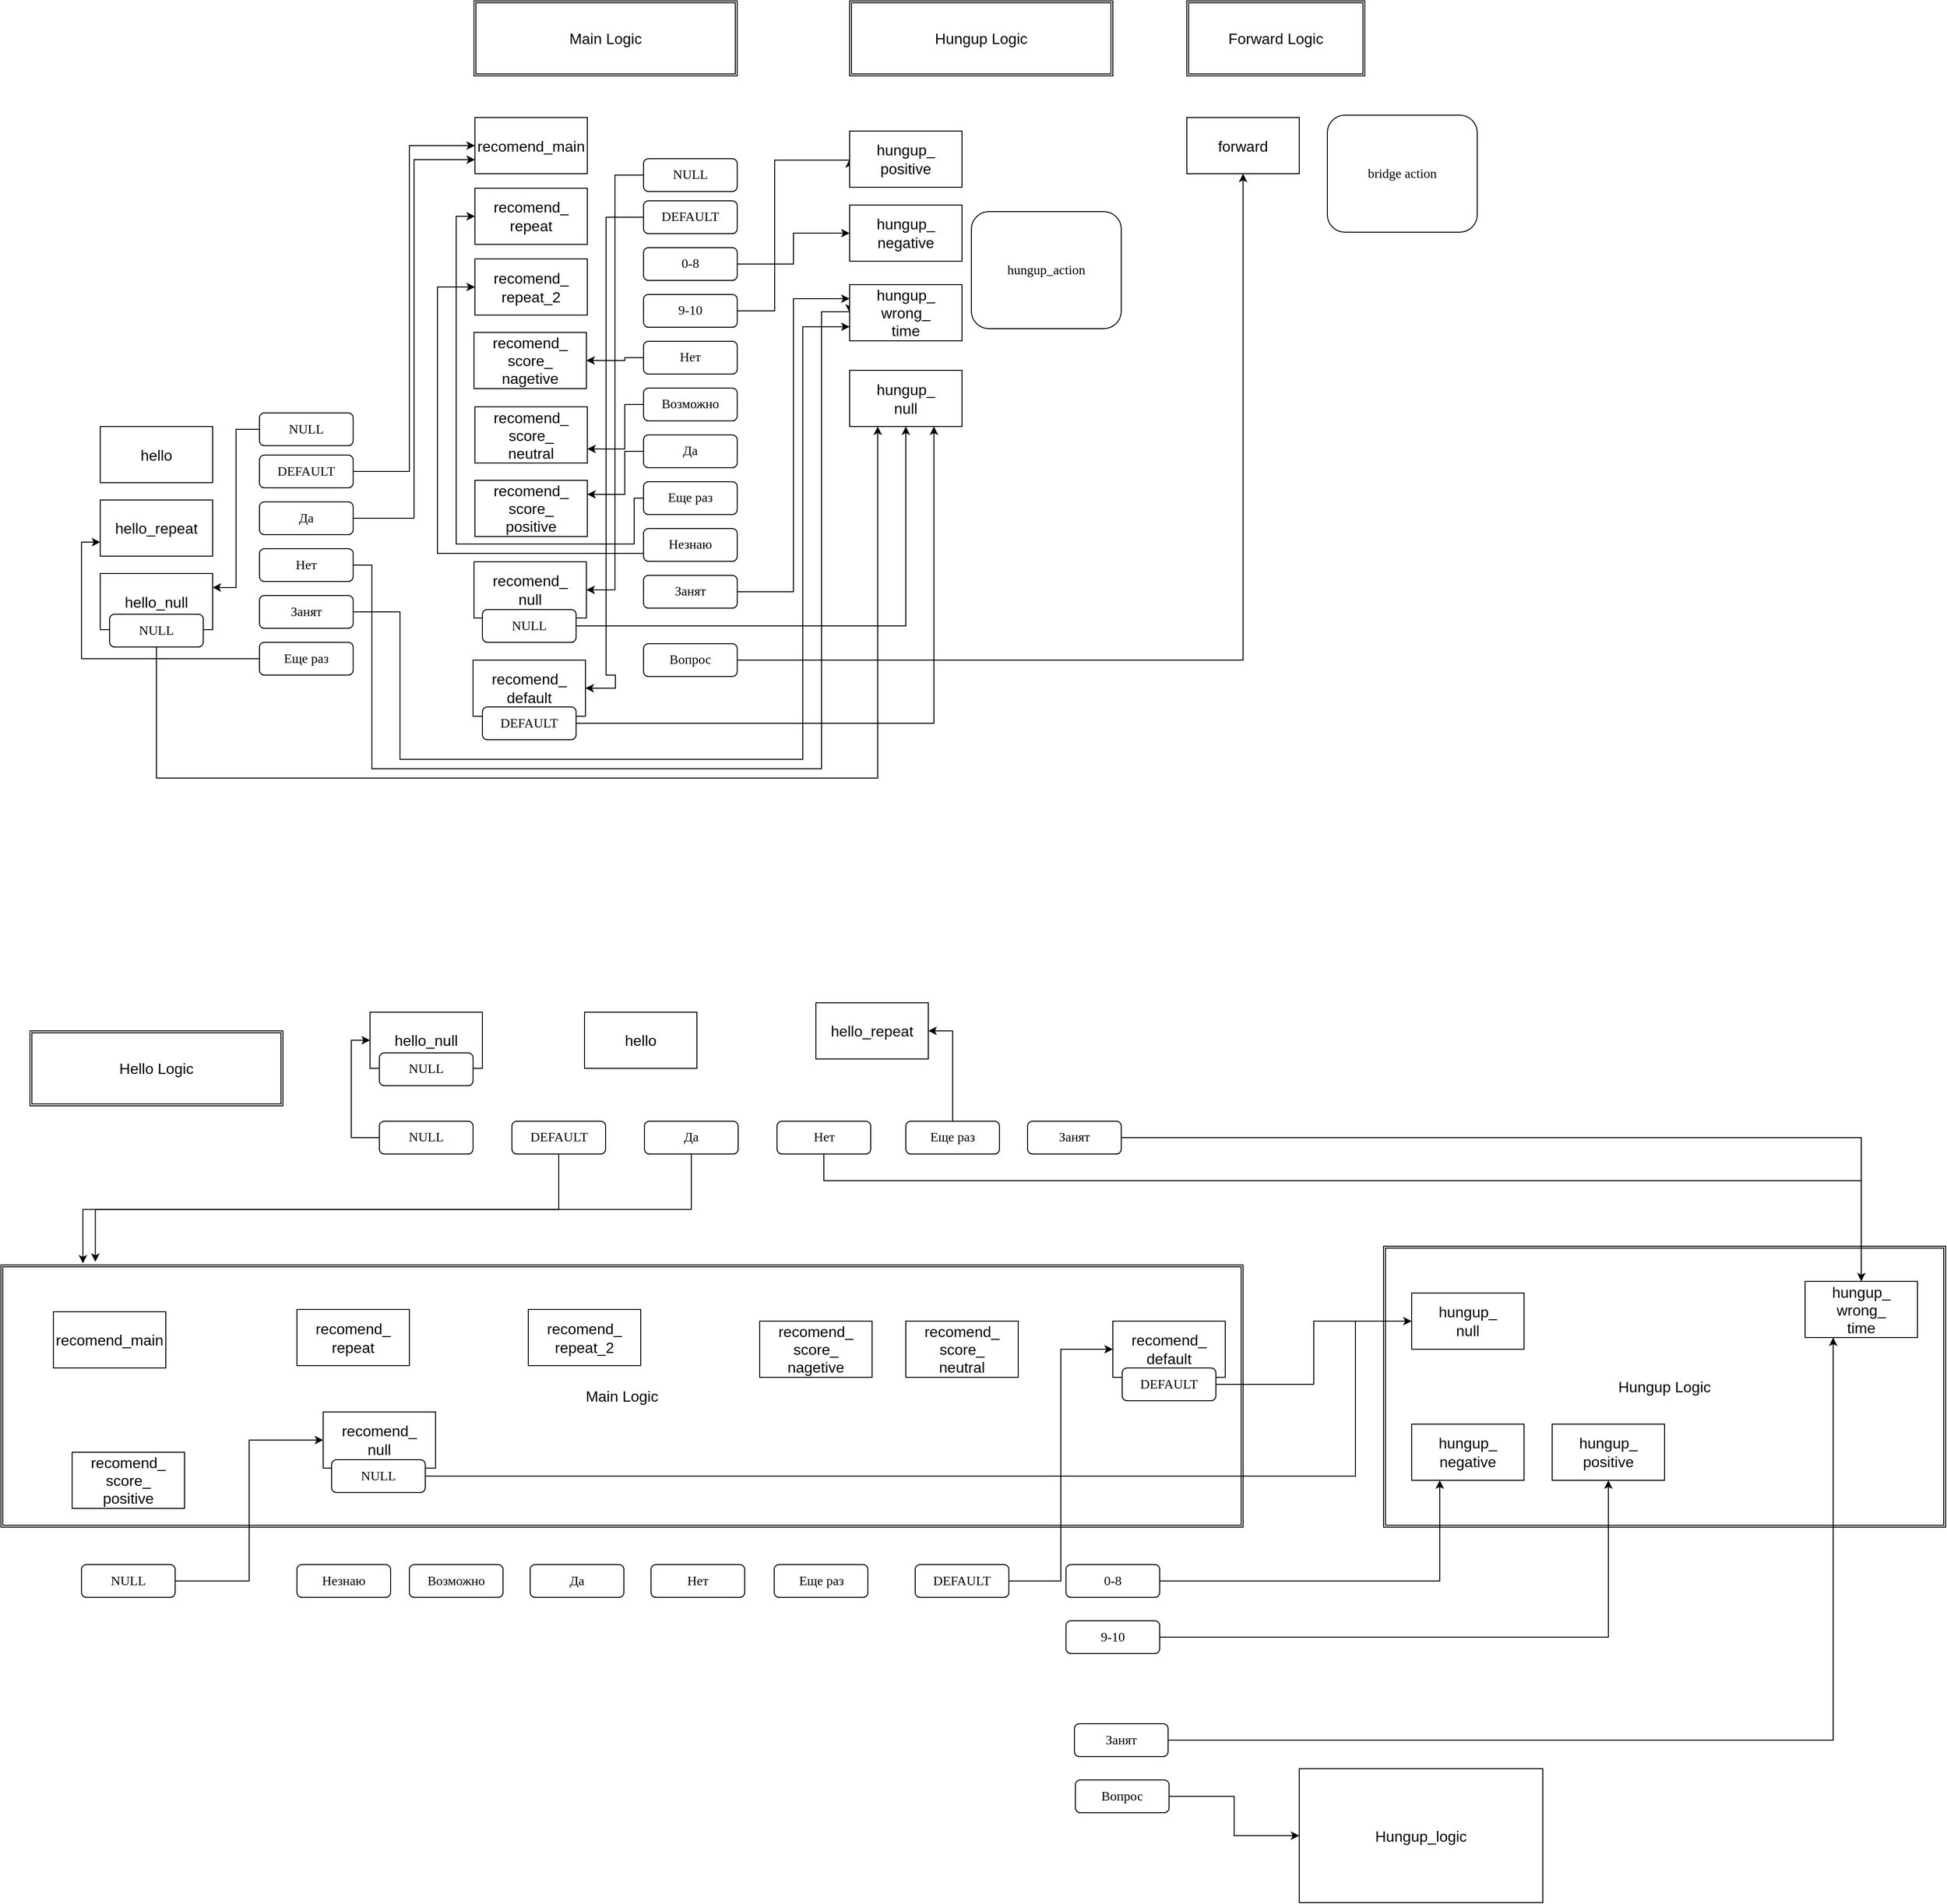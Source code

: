 <mxfile version="12.2.7" type="device" pages="1"><diagram name="Page-1" id="74e2e168-ea6b-b213-b513-2b3c1d86103e"><mxGraphModel dx="2370" dy="2970" grid="1" gridSize="10" guides="1" tooltips="1" connect="1" arrows="1" fold="1" page="1" pageScale="1" pageWidth="1100" pageHeight="850" background="#ffffff" math="0" shadow="0"><root><mxCell id="0"/><mxCell id="1" parent="0"/><mxCell id="jEgi8MQU51SQAzjIV6yo-262" style="edgeStyle=orthogonalEdgeStyle;rounded=0;orthogonalLoop=1;jettySize=auto;html=1;entryX=1;entryY=0.25;entryDx=0;entryDy=0;fontSize=16;" edge="1" parent="1" source="jEgi8MQU51SQAzjIV6yo-234" target="jEgi8MQU51SQAzjIV6yo-261"><mxGeometry relative="1" as="geometry"/></mxCell><mxCell id="jEgi8MQU51SQAzjIV6yo-234" value="&lt;font style=&quot;font-size: 14px&quot;&gt;NULL&lt;/font&gt;" style="rounded=1;whiteSpace=wrap;html=1;shadow=0;labelBackgroundColor=none;strokeWidth=1;fontFamily=Verdana;fontSize=8;align=center;" vertex="1" parent="1"><mxGeometry x="370" y="-1200" width="100" height="35" as="geometry"/></mxCell><mxCell id="jEgi8MQU51SQAzjIV6yo-281" style="edgeStyle=orthogonalEdgeStyle;rounded=0;orthogonalLoop=1;jettySize=auto;html=1;fontSize=16;entryX=0;entryY=0.75;entryDx=0;entryDy=0;" edge="1" parent="1" source="jEgi8MQU51SQAzjIV6yo-235" target="jEgi8MQU51SQAzjIV6yo-273"><mxGeometry relative="1" as="geometry"><mxPoint x="570" y="-1480" as="targetPoint"/></mxGeometry></mxCell><mxCell id="jEgi8MQU51SQAzjIV6yo-235" value="&lt;font style=&quot;font-size: 14px&quot;&gt;Да&lt;/font&gt;" style="rounded=1;whiteSpace=wrap;html=1;shadow=0;labelBackgroundColor=none;strokeWidth=1;fontFamily=Verdana;fontSize=8;align=center;" vertex="1" parent="1"><mxGeometry x="370" y="-1105" width="100" height="35" as="geometry"/></mxCell><mxCell id="jEgi8MQU51SQAzjIV6yo-293" style="edgeStyle=orthogonalEdgeStyle;rounded=0;orthogonalLoop=1;jettySize=auto;html=1;entryX=0;entryY=0.5;entryDx=0;entryDy=0;fontSize=16;exitX=1;exitY=0.5;exitDx=0;exitDy=0;" edge="1" parent="1" source="jEgi8MQU51SQAzjIV6yo-236" target="jEgi8MQU51SQAzjIV6yo-286"><mxGeometry relative="1" as="geometry"><Array as="points"><mxPoint x="490" y="-1038"/><mxPoint x="490" y="-820"/><mxPoint x="970" y="-820"/><mxPoint x="970" y="-1308"/></Array></mxGeometry></mxCell><mxCell id="jEgi8MQU51SQAzjIV6yo-236" value="&lt;font style=&quot;font-size: 14px&quot;&gt;Нет&lt;/font&gt;" style="rounded=1;whiteSpace=wrap;html=1;shadow=0;labelBackgroundColor=none;strokeWidth=1;fontFamily=Verdana;fontSize=8;align=center;" vertex="1" parent="1"><mxGeometry x="370" y="-1055" width="100" height="35" as="geometry"/></mxCell><mxCell id="jEgi8MQU51SQAzjIV6yo-295" style="edgeStyle=orthogonalEdgeStyle;rounded=0;orthogonalLoop=1;jettySize=auto;html=1;entryX=0;entryY=0.75;entryDx=0;entryDy=0;fontSize=16;exitX=1;exitY=0.5;exitDx=0;exitDy=0;" edge="1" parent="1" source="jEgi8MQU51SQAzjIV6yo-237" target="jEgi8MQU51SQAzjIV6yo-286"><mxGeometry relative="1" as="geometry"><Array as="points"><mxPoint x="520" y="-988"/><mxPoint x="520" y="-830"/><mxPoint x="950" y="-830"/><mxPoint x="950" y="-1292"/></Array></mxGeometry></mxCell><mxCell id="jEgi8MQU51SQAzjIV6yo-237" value="&lt;font style=&quot;font-size: 14px&quot;&gt;Занят&lt;/font&gt;" style="rounded=1;whiteSpace=wrap;html=1;shadow=0;labelBackgroundColor=none;strokeWidth=1;fontFamily=Verdana;fontSize=8;align=center;" vertex="1" parent="1"><mxGeometry x="370" y="-1005" width="100" height="35" as="geometry"/></mxCell><mxCell id="jEgi8MQU51SQAzjIV6yo-265" style="edgeStyle=orthogonalEdgeStyle;rounded=0;orthogonalLoop=1;jettySize=auto;html=1;entryX=0;entryY=0.75;entryDx=0;entryDy=0;fontSize=16;" edge="1" parent="1" source="jEgi8MQU51SQAzjIV6yo-238" target="jEgi8MQU51SQAzjIV6yo-260"><mxGeometry relative="1" as="geometry"/></mxCell><mxCell id="jEgi8MQU51SQAzjIV6yo-238" value="&lt;font style=&quot;font-size: 14px&quot;&gt;Еще раз&lt;/font&gt;" style="rounded=1;whiteSpace=wrap;html=1;shadow=0;labelBackgroundColor=none;strokeWidth=1;fontFamily=Verdana;fontSize=8;align=center;" vertex="1" parent="1"><mxGeometry x="370" y="-955" width="100" height="35" as="geometry"/></mxCell><mxCell id="jEgi8MQU51SQAzjIV6yo-280" style="edgeStyle=orthogonalEdgeStyle;rounded=0;orthogonalLoop=1;jettySize=auto;html=1;entryX=0;entryY=0.5;entryDx=0;entryDy=0;fontSize=16;" edge="1" parent="1" source="jEgi8MQU51SQAzjIV6yo-239" target="jEgi8MQU51SQAzjIV6yo-273"><mxGeometry relative="1" as="geometry"><Array as="points"><mxPoint x="530" y="-1138"/><mxPoint x="530" y="-1486"/></Array></mxGeometry></mxCell><mxCell id="jEgi8MQU51SQAzjIV6yo-239" value="&lt;font style=&quot;font-size: 14px&quot;&gt;DEFAULT&lt;/font&gt;" style="rounded=1;whiteSpace=wrap;html=1;shadow=0;labelBackgroundColor=none;strokeWidth=1;fontFamily=Verdana;fontSize=8;align=center;" vertex="1" parent="1"><mxGeometry x="370" y="-1155" width="100" height="35" as="geometry"/></mxCell><mxCell id="jEgi8MQU51SQAzjIV6yo-279" style="edgeStyle=orthogonalEdgeStyle;rounded=0;orthogonalLoop=1;jettySize=auto;html=1;entryX=1;entryY=0.5;entryDx=0;entryDy=0;fontSize=16;" edge="1" parent="1" source="jEgi8MQU51SQAzjIV6yo-240" target="jEgi8MQU51SQAzjIV6yo-269"><mxGeometry relative="1" as="geometry"/></mxCell><mxCell id="jEgi8MQU51SQAzjIV6yo-240" value="&lt;font style=&quot;font-size: 14px&quot;&gt;NULL&lt;/font&gt;" style="rounded=1;whiteSpace=wrap;html=1;shadow=0;labelBackgroundColor=none;strokeWidth=1;fontFamily=Verdana;fontSize=8;align=center;" vertex="1" parent="1"><mxGeometry x="780" y="-1471.5" width="100" height="35" as="geometry"/></mxCell><mxCell id="jEgi8MQU51SQAzjIV6yo-298" style="edgeStyle=orthogonalEdgeStyle;rounded=0;orthogonalLoop=1;jettySize=auto;html=1;entryX=1;entryY=0.5;entryDx=0;entryDy=0;fontSize=16;" edge="1" parent="1" source="jEgi8MQU51SQAzjIV6yo-241" target="jEgi8MQU51SQAzjIV6yo-275"><mxGeometry relative="1" as="geometry"><Array as="points"><mxPoint x="740" y="-1409"/><mxPoint x="740" y="-920"/><mxPoint x="750" y="-920"/><mxPoint x="750" y="-906"/></Array></mxGeometry></mxCell><mxCell id="jEgi8MQU51SQAzjIV6yo-241" value="&lt;font style=&quot;font-size: 14px&quot;&gt;DEFAULT&lt;/font&gt;" style="rounded=1;whiteSpace=wrap;html=1;shadow=0;labelBackgroundColor=none;strokeWidth=1;fontFamily=Verdana;fontSize=8;align=center;" vertex="1" parent="1"><mxGeometry x="780" y="-1426.5" width="100" height="35" as="geometry"/></mxCell><mxCell id="jEgi8MQU51SQAzjIV6yo-301" style="edgeStyle=orthogonalEdgeStyle;rounded=0;orthogonalLoop=1;jettySize=auto;html=1;entryX=0;entryY=0.5;entryDx=0;entryDy=0;fontSize=16;" edge="1" parent="1" source="jEgi8MQU51SQAzjIV6yo-242" target="jEgi8MQU51SQAzjIV6yo-285"><mxGeometry relative="1" as="geometry"/></mxCell><mxCell id="jEgi8MQU51SQAzjIV6yo-242" value="&lt;font style=&quot;font-size: 14px&quot;&gt;0-8&lt;/font&gt;" style="rounded=1;whiteSpace=wrap;html=1;shadow=0;labelBackgroundColor=none;strokeWidth=1;fontFamily=Verdana;fontSize=8;align=center;" vertex="1" parent="1"><mxGeometry x="780" y="-1376.5" width="100" height="35" as="geometry"/></mxCell><mxCell id="jEgi8MQU51SQAzjIV6yo-302" style="edgeStyle=orthogonalEdgeStyle;rounded=0;orthogonalLoop=1;jettySize=auto;html=1;entryX=0;entryY=0.5;entryDx=0;entryDy=0;fontSize=16;" edge="1" parent="1" source="jEgi8MQU51SQAzjIV6yo-243" target="jEgi8MQU51SQAzjIV6yo-284"><mxGeometry relative="1" as="geometry"><Array as="points"><mxPoint x="920" y="-1309"/><mxPoint x="920" y="-1470"/></Array></mxGeometry></mxCell><mxCell id="jEgi8MQU51SQAzjIV6yo-243" value="&lt;font style=&quot;font-size: 14px&quot;&gt;9-10&lt;/font&gt;" style="rounded=1;whiteSpace=wrap;html=1;shadow=0;labelBackgroundColor=none;strokeWidth=1;fontFamily=Verdana;fontSize=8;align=center;" vertex="1" parent="1"><mxGeometry x="780" y="-1326.5" width="100" height="35" as="geometry"/></mxCell><mxCell id="jEgi8MQU51SQAzjIV6yo-303" style="edgeStyle=orthogonalEdgeStyle;rounded=0;orthogonalLoop=1;jettySize=auto;html=1;entryX=1;entryY=0.5;entryDx=0;entryDy=0;fontSize=16;" edge="1" parent="1" source="jEgi8MQU51SQAzjIV6yo-244" target="jEgi8MQU51SQAzjIV6yo-266"><mxGeometry relative="1" as="geometry"><Array as="points"><mxPoint x="760" y="-1259"/><mxPoint x="760" y="-1256"/></Array></mxGeometry></mxCell><mxCell id="jEgi8MQU51SQAzjIV6yo-244" value="&lt;span style=&quot;font-size: 14px&quot;&gt;Нет&lt;/span&gt;" style="rounded=1;whiteSpace=wrap;html=1;shadow=0;labelBackgroundColor=none;strokeWidth=1;fontFamily=Verdana;fontSize=8;align=center;" vertex="1" parent="1"><mxGeometry x="780" y="-1276.5" width="100" height="35" as="geometry"/></mxCell><mxCell id="jEgi8MQU51SQAzjIV6yo-304" style="edgeStyle=orthogonalEdgeStyle;rounded=0;orthogonalLoop=1;jettySize=auto;html=1;entryX=1;entryY=0.75;entryDx=0;entryDy=0;fontSize=16;" edge="1" parent="1" source="jEgi8MQU51SQAzjIV6yo-245" target="jEgi8MQU51SQAzjIV6yo-267"><mxGeometry relative="1" as="geometry"><Array as="points"><mxPoint x="760" y="-1209"/><mxPoint x="760" y="-1162"/></Array></mxGeometry></mxCell><mxCell id="jEgi8MQU51SQAzjIV6yo-245" value="&lt;font style=&quot;font-size: 14px&quot;&gt;Возможно&lt;/font&gt;" style="rounded=1;whiteSpace=wrap;html=1;shadow=0;labelBackgroundColor=none;strokeWidth=1;fontFamily=Verdana;fontSize=8;align=center;" vertex="1" parent="1"><mxGeometry x="780" y="-1226.5" width="100" height="35" as="geometry"/></mxCell><mxCell id="jEgi8MQU51SQAzjIV6yo-305" style="edgeStyle=orthogonalEdgeStyle;rounded=0;orthogonalLoop=1;jettySize=auto;html=1;entryX=1;entryY=0.25;entryDx=0;entryDy=0;fontSize=16;" edge="1" parent="1" source="jEgi8MQU51SQAzjIV6yo-246" target="jEgi8MQU51SQAzjIV6yo-268"><mxGeometry relative="1" as="geometry"><Array as="points"><mxPoint x="760" y="-1159"/><mxPoint x="760" y="-1113"/></Array></mxGeometry></mxCell><mxCell id="jEgi8MQU51SQAzjIV6yo-246" value="&lt;span style=&quot;font-size: 14px&quot;&gt;Да&lt;/span&gt;" style="rounded=1;whiteSpace=wrap;html=1;shadow=0;labelBackgroundColor=none;strokeWidth=1;fontFamily=Verdana;fontSize=8;align=center;" vertex="1" parent="1"><mxGeometry x="780" y="-1176.5" width="100" height="35" as="geometry"/></mxCell><mxCell id="jEgi8MQU51SQAzjIV6yo-306" style="edgeStyle=orthogonalEdgeStyle;rounded=0;orthogonalLoop=1;jettySize=auto;html=1;entryX=0;entryY=0.5;entryDx=0;entryDy=0;fontSize=16;exitX=0;exitY=0.5;exitDx=0;exitDy=0;" edge="1" parent="1" source="jEgi8MQU51SQAzjIV6yo-247" target="jEgi8MQU51SQAzjIV6yo-272"><mxGeometry relative="1" as="geometry"><Array as="points"><mxPoint x="770" y="-1109"/><mxPoint x="770" y="-1060"/><mxPoint x="580" y="-1060"/><mxPoint x="580" y="-1410"/></Array></mxGeometry></mxCell><mxCell id="jEgi8MQU51SQAzjIV6yo-247" value="&lt;span style=&quot;font-size: 14px&quot;&gt;Еще раз&lt;/span&gt;" style="rounded=1;whiteSpace=wrap;html=1;shadow=0;labelBackgroundColor=none;strokeWidth=1;fontFamily=Verdana;fontSize=8;align=center;" vertex="1" parent="1"><mxGeometry x="780" y="-1126.5" width="100" height="35" as="geometry"/></mxCell><mxCell id="jEgi8MQU51SQAzjIV6yo-307" style="edgeStyle=orthogonalEdgeStyle;rounded=0;orthogonalLoop=1;jettySize=auto;html=1;entryX=0;entryY=0.5;entryDx=0;entryDy=0;fontSize=16;" edge="1" parent="1" source="jEgi8MQU51SQAzjIV6yo-248" target="jEgi8MQU51SQAzjIV6yo-271"><mxGeometry relative="1" as="geometry"><Array as="points"><mxPoint x="560" y="-1050"/><mxPoint x="560" y="-1335"/></Array></mxGeometry></mxCell><mxCell id="jEgi8MQU51SQAzjIV6yo-248" value="&lt;font style=&quot;font-size: 14px&quot;&gt;Незнаю&lt;/font&gt;" style="rounded=1;whiteSpace=wrap;html=1;shadow=0;labelBackgroundColor=none;strokeWidth=1;fontFamily=Verdana;fontSize=8;align=center;" vertex="1" parent="1"><mxGeometry x="780" y="-1076.5" width="100" height="35" as="geometry"/></mxCell><mxCell id="jEgi8MQU51SQAzjIV6yo-308" style="edgeStyle=orthogonalEdgeStyle;rounded=0;orthogonalLoop=1;jettySize=auto;html=1;entryX=0;entryY=0.25;entryDx=0;entryDy=0;fontSize=16;" edge="1" parent="1" source="jEgi8MQU51SQAzjIV6yo-249" target="jEgi8MQU51SQAzjIV6yo-286"><mxGeometry relative="1" as="geometry"><Array as="points"><mxPoint x="940" y="-1009"/><mxPoint x="940" y="-1322"/></Array></mxGeometry></mxCell><mxCell id="jEgi8MQU51SQAzjIV6yo-249" value="&lt;font style=&quot;font-size: 14px&quot;&gt;Занят&lt;/font&gt;" style="rounded=1;whiteSpace=wrap;html=1;shadow=0;labelBackgroundColor=none;strokeWidth=1;fontFamily=Verdana;fontSize=8;align=center;" vertex="1" parent="1"><mxGeometry x="780" y="-1026.5" width="100" height="35" as="geometry"/></mxCell><mxCell id="jEgi8MQU51SQAzjIV6yo-309" style="edgeStyle=orthogonalEdgeStyle;rounded=0;orthogonalLoop=1;jettySize=auto;html=1;entryX=0.5;entryY=1;entryDx=0;entryDy=0;fontSize=16;" edge="1" parent="1" source="jEgi8MQU51SQAzjIV6yo-250" target="jEgi8MQU51SQAzjIV6yo-289"><mxGeometry relative="1" as="geometry"/></mxCell><mxCell id="jEgi8MQU51SQAzjIV6yo-250" value="&lt;font style=&quot;font-size: 14px&quot;&gt;Вопрос&lt;/font&gt;" style="rounded=1;whiteSpace=wrap;html=1;shadow=0;labelBackgroundColor=none;strokeWidth=1;fontFamily=Verdana;fontSize=8;align=center;" vertex="1" parent="1"><mxGeometry x="780" y="-953.5" width="100" height="35" as="geometry"/></mxCell><mxCell id="jEgi8MQU51SQAzjIV6yo-258" value="Hello Logic" style="shape=ext;double=1;rounded=0;whiteSpace=wrap;html=1;fontSize=16;" vertex="1" parent="1"><mxGeometry x="125" y="-540" width="270" height="80" as="geometry"/></mxCell><mxCell id="jEgi8MQU51SQAzjIV6yo-259" value="hello" style="rounded=0;whiteSpace=wrap;html=1;fontSize=16;" vertex="1" parent="1"><mxGeometry x="200" y="-1185.5" width="120" height="60" as="geometry"/></mxCell><mxCell id="jEgi8MQU51SQAzjIV6yo-260" value="hello_repeat" style="rounded=0;whiteSpace=wrap;html=1;fontSize=16;" vertex="1" parent="1"><mxGeometry x="200" y="-1107" width="120" height="60" as="geometry"/></mxCell><mxCell id="jEgi8MQU51SQAzjIV6yo-261" value="hello_null" style="rounded=0;whiteSpace=wrap;html=1;fontSize=16;" vertex="1" parent="1"><mxGeometry x="200" y="-1028.5" width="120" height="60" as="geometry"/></mxCell><mxCell id="jEgi8MQU51SQAzjIV6yo-266" value="recomend_&lt;br&gt;score_&lt;br&gt;nagetive" style="rounded=0;whiteSpace=wrap;html=1;fontSize=16;" vertex="1" parent="1"><mxGeometry x="599" y="-1286" width="120" height="60" as="geometry"/></mxCell><mxCell id="jEgi8MQU51SQAzjIV6yo-267" value="recomend_&lt;br&gt;score_&lt;br&gt;neutral" style="rounded=0;whiteSpace=wrap;html=1;fontSize=16;" vertex="1" parent="1"><mxGeometry x="600" y="-1206.5" width="120" height="60" as="geometry"/></mxCell><mxCell id="jEgi8MQU51SQAzjIV6yo-268" value="recomend_&lt;br&gt;score_&lt;br&gt;positive" style="rounded=0;whiteSpace=wrap;html=1;fontSize=16;" vertex="1" parent="1"><mxGeometry x="600" y="-1128" width="120" height="60" as="geometry"/></mxCell><mxCell id="jEgi8MQU51SQAzjIV6yo-269" value="recomend_&lt;br&gt;null" style="rounded=0;whiteSpace=wrap;html=1;fontSize=16;" vertex="1" parent="1"><mxGeometry x="599" y="-1041" width="120" height="60" as="geometry"/></mxCell><mxCell id="jEgi8MQU51SQAzjIV6yo-271" value="recomend_&lt;br&gt;repeat_2&lt;br&gt;" style="rounded=0;whiteSpace=wrap;html=1;fontSize=16;" vertex="1" parent="1"><mxGeometry x="600" y="-1364.5" width="120" height="60" as="geometry"/></mxCell><mxCell id="jEgi8MQU51SQAzjIV6yo-272" value="recomend_&lt;br&gt;repeat" style="rounded=0;whiteSpace=wrap;html=1;fontSize=16;" vertex="1" parent="1"><mxGeometry x="600" y="-1440" width="120" height="60" as="geometry"/></mxCell><mxCell id="jEgi8MQU51SQAzjIV6yo-273" value="recomend_main" style="rounded=0;whiteSpace=wrap;html=1;fontSize=16;" vertex="1" parent="1"><mxGeometry x="600" y="-1515.5" width="120" height="60" as="geometry"/></mxCell><mxCell id="jEgi8MQU51SQAzjIV6yo-275" value="recomend_&lt;br&gt;default" style="rounded=0;whiteSpace=wrap;html=1;fontSize=16;" vertex="1" parent="1"><mxGeometry x="598" y="-936" width="120" height="60" as="geometry"/></mxCell><mxCell id="jEgi8MQU51SQAzjIV6yo-276" value="Main Logic" style="shape=ext;double=1;rounded=0;whiteSpace=wrap;html=1;fontSize=16;" vertex="1" parent="1"><mxGeometry x="599" y="-1640" width="281" height="80" as="geometry"/></mxCell><mxCell id="jEgi8MQU51SQAzjIV6yo-292" style="edgeStyle=orthogonalEdgeStyle;rounded=0;orthogonalLoop=1;jettySize=auto;html=1;entryX=0.25;entryY=1;entryDx=0;entryDy=0;fontSize=16;" edge="1" parent="1" source="jEgi8MQU51SQAzjIV6yo-277" target="jEgi8MQU51SQAzjIV6yo-287"><mxGeometry relative="1" as="geometry"><Array as="points"><mxPoint x="260" y="-810"/><mxPoint x="1030" y="-810"/></Array></mxGeometry></mxCell><mxCell id="jEgi8MQU51SQAzjIV6yo-277" value="&lt;font style=&quot;font-size: 14px&quot;&gt;NULL&lt;/font&gt;" style="rounded=1;whiteSpace=wrap;html=1;shadow=0;labelBackgroundColor=none;strokeWidth=1;fontFamily=Verdana;fontSize=8;align=center;" vertex="1" parent="1"><mxGeometry x="210" y="-985" width="100" height="35" as="geometry"/></mxCell><mxCell id="jEgi8MQU51SQAzjIV6yo-283" value="Hungup Logic" style="shape=ext;double=1;rounded=0;whiteSpace=wrap;html=1;fontSize=16;" vertex="1" parent="1"><mxGeometry x="1000" y="-1640" width="281" height="80" as="geometry"/></mxCell><mxCell id="jEgi8MQU51SQAzjIV6yo-284" value="hungup_&lt;br&gt;positive" style="rounded=0;whiteSpace=wrap;html=1;fontSize=16;" vertex="1" parent="1"><mxGeometry x="1000" y="-1501" width="120" height="60" as="geometry"/></mxCell><mxCell id="jEgi8MQU51SQAzjIV6yo-285" value="hungup_&lt;br&gt;negative" style="rounded=0;whiteSpace=wrap;html=1;fontSize=16;" vertex="1" parent="1"><mxGeometry x="1000" y="-1422" width="120" height="60" as="geometry"/></mxCell><mxCell id="jEgi8MQU51SQAzjIV6yo-286" value="hungup_&lt;br&gt;wrong_&lt;br&gt;time" style="rounded=0;whiteSpace=wrap;html=1;fontSize=16;" vertex="1" parent="1"><mxGeometry x="1000" y="-1337" width="120" height="60" as="geometry"/></mxCell><mxCell id="jEgi8MQU51SQAzjIV6yo-287" value="hungup_&lt;br&gt;null" style="rounded=0;whiteSpace=wrap;html=1;fontSize=16;" vertex="1" parent="1"><mxGeometry x="1000" y="-1245.5" width="120" height="60" as="geometry"/></mxCell><mxCell id="jEgi8MQU51SQAzjIV6yo-288" value="Forward Logic" style="shape=ext;double=1;rounded=0;whiteSpace=wrap;html=1;fontSize=16;" vertex="1" parent="1"><mxGeometry x="1360" y="-1640" width="190" height="80" as="geometry"/></mxCell><mxCell id="jEgi8MQU51SQAzjIV6yo-289" value="forward" style="rounded=0;whiteSpace=wrap;html=1;fontSize=16;" vertex="1" parent="1"><mxGeometry x="1360" y="-1515.5" width="120" height="60" as="geometry"/></mxCell><mxCell id="jEgi8MQU51SQAzjIV6yo-290" value="&lt;span style=&quot;font-size: 14px&quot;&gt;hungup_action&lt;/span&gt;" style="rounded=1;whiteSpace=wrap;html=1;shadow=0;labelBackgroundColor=none;strokeWidth=1;fontFamily=Verdana;fontSize=8;align=center;" vertex="1" parent="1"><mxGeometry x="1130" y="-1415" width="160" height="125" as="geometry"/></mxCell><mxCell id="jEgi8MQU51SQAzjIV6yo-291" value="&lt;span style=&quot;font-size: 14px&quot;&gt;bridge action&lt;/span&gt;" style="rounded=1;whiteSpace=wrap;html=1;shadow=0;labelBackgroundColor=none;strokeWidth=1;fontFamily=Verdana;fontSize=8;align=center;" vertex="1" parent="1"><mxGeometry x="1510" y="-1518" width="160" height="125" as="geometry"/></mxCell><mxCell id="jEgi8MQU51SQAzjIV6yo-297" style="edgeStyle=orthogonalEdgeStyle;rounded=0;orthogonalLoop=1;jettySize=auto;html=1;entryX=0.5;entryY=1;entryDx=0;entryDy=0;fontSize=16;" edge="1" parent="1" source="jEgi8MQU51SQAzjIV6yo-296" target="jEgi8MQU51SQAzjIV6yo-287"><mxGeometry relative="1" as="geometry"/></mxCell><mxCell id="jEgi8MQU51SQAzjIV6yo-296" value="&lt;font style=&quot;font-size: 14px&quot;&gt;NULL&lt;/font&gt;" style="rounded=1;whiteSpace=wrap;html=1;shadow=0;labelBackgroundColor=none;strokeWidth=1;fontFamily=Verdana;fontSize=8;align=center;" vertex="1" parent="1"><mxGeometry x="608" y="-990" width="100" height="35" as="geometry"/></mxCell><mxCell id="jEgi8MQU51SQAzjIV6yo-300" style="edgeStyle=orthogonalEdgeStyle;rounded=0;orthogonalLoop=1;jettySize=auto;html=1;entryX=0.75;entryY=1;entryDx=0;entryDy=0;fontSize=16;" edge="1" parent="1" source="jEgi8MQU51SQAzjIV6yo-299" target="jEgi8MQU51SQAzjIV6yo-287"><mxGeometry relative="1" as="geometry"/></mxCell><mxCell id="jEgi8MQU51SQAzjIV6yo-299" value="&lt;font style=&quot;font-size: 14px&quot;&gt;DEFAULT&lt;/font&gt;" style="rounded=1;whiteSpace=wrap;html=1;shadow=0;labelBackgroundColor=none;strokeWidth=1;fontFamily=Verdana;fontSize=8;align=center;" vertex="1" parent="1"><mxGeometry x="608" y="-886" width="100" height="35" as="geometry"/></mxCell><mxCell id="jEgi8MQU51SQAzjIV6yo-390" value="hello" style="rounded=0;whiteSpace=wrap;html=1;fontSize=16;" vertex="1" parent="1"><mxGeometry x="717" y="-560" width="120" height="60" as="geometry"/></mxCell><mxCell id="jEgi8MQU51SQAzjIV6yo-391" value="hello_repeat" style="rounded=0;whiteSpace=wrap;html=1;fontSize=16;" vertex="1" parent="1"><mxGeometry x="964" y="-570" width="120" height="60" as="geometry"/></mxCell><mxCell id="jEgi8MQU51SQAzjIV6yo-392" value="hello_null" style="rounded=0;whiteSpace=wrap;html=1;fontSize=16;" vertex="1" parent="1"><mxGeometry x="488" y="-560" width="120" height="60" as="geometry"/></mxCell><mxCell id="jEgi8MQU51SQAzjIV6yo-393" value="&lt;font style=&quot;font-size: 14px&quot;&gt;NULL&lt;/font&gt;" style="rounded=1;whiteSpace=wrap;html=1;shadow=0;labelBackgroundColor=none;strokeWidth=1;fontFamily=Verdana;fontSize=8;align=center;" vertex="1" parent="1"><mxGeometry x="498" y="-516.5" width="100" height="35" as="geometry"/></mxCell><mxCell id="jEgi8MQU51SQAzjIV6yo-403" style="edgeStyle=orthogonalEdgeStyle;rounded=0;orthogonalLoop=1;jettySize=auto;html=1;exitX=0;exitY=0.5;exitDx=0;exitDy=0;entryX=0;entryY=0.5;entryDx=0;entryDy=0;fontSize=16;" edge="1" parent="1" source="jEgi8MQU51SQAzjIV6yo-394" target="jEgi8MQU51SQAzjIV6yo-392"><mxGeometry relative="1" as="geometry"/></mxCell><mxCell id="jEgi8MQU51SQAzjIV6yo-394" value="&lt;font style=&quot;font-size: 14px&quot;&gt;NULL&lt;/font&gt;" style="rounded=1;whiteSpace=wrap;html=1;shadow=0;labelBackgroundColor=none;strokeWidth=1;fontFamily=Verdana;fontSize=8;align=center;" vertex="1" parent="1"><mxGeometry x="498" y="-443.5" width="100" height="35" as="geometry"/></mxCell><mxCell id="jEgi8MQU51SQAzjIV6yo-426" style="edgeStyle=orthogonalEdgeStyle;rounded=0;orthogonalLoop=1;jettySize=auto;html=1;entryX=0.076;entryY=-0.012;entryDx=0;entryDy=0;entryPerimeter=0;fontSize=16;" edge="1" parent="1" source="jEgi8MQU51SQAzjIV6yo-395" target="jEgi8MQU51SQAzjIV6yo-404"><mxGeometry relative="1" as="geometry"/></mxCell><mxCell id="jEgi8MQU51SQAzjIV6yo-395" value="&lt;font style=&quot;font-size: 14px&quot;&gt;Да&lt;/font&gt;" style="rounded=1;whiteSpace=wrap;html=1;shadow=0;labelBackgroundColor=none;strokeWidth=1;fontFamily=Verdana;fontSize=8;align=center;" vertex="1" parent="1"><mxGeometry x="781" y="-443.5" width="100" height="35" as="geometry"/></mxCell><mxCell id="jEgi8MQU51SQAzjIV6yo-396" value="&lt;font style=&quot;font-size: 14px&quot;&gt;Нет&lt;/font&gt;" style="rounded=1;whiteSpace=wrap;html=1;shadow=0;labelBackgroundColor=none;strokeWidth=1;fontFamily=Verdana;fontSize=8;align=center;" vertex="1" parent="1"><mxGeometry x="922.5" y="-443.5" width="100" height="35" as="geometry"/></mxCell><mxCell id="jEgi8MQU51SQAzjIV6yo-429" style="edgeStyle=orthogonalEdgeStyle;rounded=0;orthogonalLoop=1;jettySize=auto;html=1;entryX=0.5;entryY=0;entryDx=0;entryDy=0;fontSize=16;" edge="1" parent="1" source="jEgi8MQU51SQAzjIV6yo-397" target="jEgi8MQU51SQAzjIV6yo-418"><mxGeometry relative="1" as="geometry"/></mxCell><mxCell id="jEgi8MQU51SQAzjIV6yo-397" value="&lt;font style=&quot;font-size: 14px&quot;&gt;Занят&lt;/font&gt;" style="rounded=1;whiteSpace=wrap;html=1;shadow=0;labelBackgroundColor=none;strokeWidth=1;fontFamily=Verdana;fontSize=8;align=center;" vertex="1" parent="1"><mxGeometry x="1190" y="-443.5" width="100" height="35" as="geometry"/></mxCell><mxCell id="jEgi8MQU51SQAzjIV6yo-420" style="edgeStyle=orthogonalEdgeStyle;rounded=0;orthogonalLoop=1;jettySize=auto;html=1;entryX=1;entryY=0.5;entryDx=0;entryDy=0;fontSize=16;" edge="1" parent="1" source="jEgi8MQU51SQAzjIV6yo-398" target="jEgi8MQU51SQAzjIV6yo-391"><mxGeometry relative="1" as="geometry"/></mxCell><mxCell id="jEgi8MQU51SQAzjIV6yo-398" value="&lt;font style=&quot;font-size: 14px&quot;&gt;Еще раз&lt;/font&gt;" style="rounded=1;whiteSpace=wrap;html=1;shadow=0;labelBackgroundColor=none;strokeWidth=1;fontFamily=Verdana;fontSize=8;align=center;" vertex="1" parent="1"><mxGeometry x="1060" y="-443.5" width="100" height="35" as="geometry"/></mxCell><mxCell id="jEgi8MQU51SQAzjIV6yo-421" style="edgeStyle=orthogonalEdgeStyle;rounded=0;orthogonalLoop=1;jettySize=auto;html=1;entryX=0.066;entryY=-0.006;entryDx=0;entryDy=0;entryPerimeter=0;fontSize=16;" edge="1" parent="1" source="jEgi8MQU51SQAzjIV6yo-399" target="jEgi8MQU51SQAzjIV6yo-404"><mxGeometry relative="1" as="geometry"/></mxCell><mxCell id="jEgi8MQU51SQAzjIV6yo-399" value="&lt;font style=&quot;font-size: 14px&quot;&gt;DEFAULT&lt;/font&gt;" style="rounded=1;whiteSpace=wrap;html=1;shadow=0;labelBackgroundColor=none;strokeWidth=1;fontFamily=Verdana;fontSize=8;align=center;" vertex="1" parent="1"><mxGeometry x="639.5" y="-443.5" width="100" height="35" as="geometry"/></mxCell><mxCell id="jEgi8MQU51SQAzjIV6yo-404" value="Main Logic" style="shape=ext;double=1;rounded=0;whiteSpace=wrap;html=1;fontSize=16;" vertex="1" parent="1"><mxGeometry x="94" y="-290" width="1326" height="280" as="geometry"/></mxCell><mxCell id="jEgi8MQU51SQAzjIV6yo-405" value="recomend_&lt;br&gt;score_&lt;br&gt;nagetive" style="rounded=0;whiteSpace=wrap;html=1;fontSize=16;" vertex="1" parent="1"><mxGeometry x="904" y="-230" width="120" height="60" as="geometry"/></mxCell><mxCell id="jEgi8MQU51SQAzjIV6yo-406" value="recomend_&lt;br&gt;score_&lt;br&gt;neutral" style="rounded=0;whiteSpace=wrap;html=1;fontSize=16;" vertex="1" parent="1"><mxGeometry x="1060" y="-230" width="120" height="60" as="geometry"/></mxCell><mxCell id="jEgi8MQU51SQAzjIV6yo-407" value="recomend_&lt;br&gt;score_&lt;br&gt;positive" style="rounded=0;whiteSpace=wrap;html=1;fontSize=16;" vertex="1" parent="1"><mxGeometry x="170" y="-90" width="120" height="60" as="geometry"/></mxCell><mxCell id="jEgi8MQU51SQAzjIV6yo-408" value="recomend_&lt;br&gt;null" style="rounded=0;whiteSpace=wrap;html=1;fontSize=16;" vertex="1" parent="1"><mxGeometry x="438" y="-133" width="120" height="60" as="geometry"/></mxCell><mxCell id="jEgi8MQU51SQAzjIV6yo-409" value="recomend_&lt;br&gt;repeat_2&lt;br&gt;" style="rounded=0;whiteSpace=wrap;html=1;fontSize=16;" vertex="1" parent="1"><mxGeometry x="657" y="-242.5" width="120" height="60" as="geometry"/></mxCell><mxCell id="jEgi8MQU51SQAzjIV6yo-410" value="recomend_&lt;br&gt;repeat" style="rounded=0;whiteSpace=wrap;html=1;fontSize=16;" vertex="1" parent="1"><mxGeometry x="410" y="-242.5" width="120" height="60" as="geometry"/></mxCell><mxCell id="jEgi8MQU51SQAzjIV6yo-411" value="recomend_main" style="rounded=0;whiteSpace=wrap;html=1;fontSize=16;" vertex="1" parent="1"><mxGeometry x="150" y="-240" width="120" height="60" as="geometry"/></mxCell><mxCell id="jEgi8MQU51SQAzjIV6yo-412" value="recomend_&lt;br&gt;default" style="rounded=0;whiteSpace=wrap;html=1;fontSize=16;" vertex="1" parent="1"><mxGeometry x="1281" y="-230" width="120" height="60" as="geometry"/></mxCell><mxCell id="jEgi8MQU51SQAzjIV6yo-413" value="&lt;font style=&quot;font-size: 14px&quot;&gt;NULL&lt;/font&gt;" style="rounded=1;whiteSpace=wrap;html=1;shadow=0;labelBackgroundColor=none;strokeWidth=1;fontFamily=Verdana;fontSize=8;align=center;" vertex="1" parent="1"><mxGeometry x="447" y="-82" width="100" height="35" as="geometry"/></mxCell><mxCell id="jEgi8MQU51SQAzjIV6yo-445" style="edgeStyle=orthogonalEdgeStyle;rounded=0;orthogonalLoop=1;jettySize=auto;html=1;entryX=0;entryY=0.5;entryDx=0;entryDy=0;fontSize=16;" edge="1" parent="1" source="jEgi8MQU51SQAzjIV6yo-414" target="jEgi8MQU51SQAzjIV6yo-419"><mxGeometry relative="1" as="geometry"/></mxCell><mxCell id="jEgi8MQU51SQAzjIV6yo-414" value="&lt;font style=&quot;font-size: 14px&quot;&gt;DEFAULT&lt;/font&gt;" style="rounded=1;whiteSpace=wrap;html=1;shadow=0;labelBackgroundColor=none;strokeWidth=1;fontFamily=Verdana;fontSize=8;align=center;" vertex="1" parent="1"><mxGeometry x="1291" y="-180" width="100" height="35" as="geometry"/></mxCell><mxCell id="jEgi8MQU51SQAzjIV6yo-415" value="Hungup Logic" style="shape=ext;double=1;rounded=0;whiteSpace=wrap;html=1;fontSize=16;" vertex="1" parent="1"><mxGeometry x="1570" y="-310" width="600" height="300" as="geometry"/></mxCell><mxCell id="jEgi8MQU51SQAzjIV6yo-416" value="hungup_&lt;br&gt;positive" style="rounded=0;whiteSpace=wrap;html=1;fontSize=16;" vertex="1" parent="1"><mxGeometry x="1750" y="-120" width="120" height="60" as="geometry"/></mxCell><mxCell id="jEgi8MQU51SQAzjIV6yo-417" value="hungup_&lt;br&gt;negative" style="rounded=0;whiteSpace=wrap;html=1;fontSize=16;" vertex="1" parent="1"><mxGeometry x="1600" y="-120" width="120" height="60" as="geometry"/></mxCell><mxCell id="jEgi8MQU51SQAzjIV6yo-418" value="hungup_&lt;br&gt;wrong_&lt;br&gt;time" style="rounded=0;whiteSpace=wrap;html=1;fontSize=16;" vertex="1" parent="1"><mxGeometry x="2020" y="-272.5" width="120" height="60" as="geometry"/></mxCell><mxCell id="jEgi8MQU51SQAzjIV6yo-419" value="hungup_&lt;br&gt;null" style="rounded=0;whiteSpace=wrap;html=1;fontSize=16;" vertex="1" parent="1"><mxGeometry x="1600" y="-260" width="120" height="60" as="geometry"/></mxCell><mxCell id="jEgi8MQU51SQAzjIV6yo-427" style="edgeStyle=orthogonalEdgeStyle;rounded=0;orthogonalLoop=1;jettySize=auto;html=1;entryX=0.5;entryY=0;entryDx=0;entryDy=0;fontSize=16;" edge="1" parent="1" source="jEgi8MQU51SQAzjIV6yo-396" target="jEgi8MQU51SQAzjIV6yo-418"><mxGeometry relative="1" as="geometry"><Array as="points"><mxPoint x="973" y="-380"/><mxPoint x="2080" y="-380"/></Array></mxGeometry></mxCell><mxCell id="jEgi8MQU51SQAzjIV6yo-442" style="edgeStyle=orthogonalEdgeStyle;rounded=0;orthogonalLoop=1;jettySize=auto;html=1;entryX=0;entryY=0.5;entryDx=0;entryDy=0;fontSize=16;" edge="1" parent="1" source="jEgi8MQU51SQAzjIV6yo-430" target="jEgi8MQU51SQAzjIV6yo-408"><mxGeometry relative="1" as="geometry"/></mxCell><mxCell id="jEgi8MQU51SQAzjIV6yo-430" value="&lt;font style=&quot;font-size: 14px&quot;&gt;NULL&lt;/font&gt;" style="rounded=1;whiteSpace=wrap;html=1;shadow=0;labelBackgroundColor=none;strokeWidth=1;fontFamily=Verdana;fontSize=8;align=center;" vertex="1" parent="1"><mxGeometry x="180" y="30" width="100" height="35" as="geometry"/></mxCell><mxCell id="jEgi8MQU51SQAzjIV6yo-444" style="edgeStyle=orthogonalEdgeStyle;rounded=0;orthogonalLoop=1;jettySize=auto;html=1;entryX=0;entryY=0.5;entryDx=0;entryDy=0;fontSize=16;" edge="1" parent="1" source="jEgi8MQU51SQAzjIV6yo-431" target="jEgi8MQU51SQAzjIV6yo-412"><mxGeometry relative="1" as="geometry"/></mxCell><mxCell id="jEgi8MQU51SQAzjIV6yo-431" value="&lt;font style=&quot;font-size: 14px&quot;&gt;DEFAULT&lt;/font&gt;" style="rounded=1;whiteSpace=wrap;html=1;shadow=0;labelBackgroundColor=none;strokeWidth=1;fontFamily=Verdana;fontSize=8;align=center;" vertex="1" parent="1"><mxGeometry x="1070" y="30" width="100" height="35" as="geometry"/></mxCell><mxCell id="jEgi8MQU51SQAzjIV6yo-447" style="edgeStyle=orthogonalEdgeStyle;rounded=0;orthogonalLoop=1;jettySize=auto;html=1;entryX=0.25;entryY=1;entryDx=0;entryDy=0;fontSize=16;" edge="1" parent="1" source="jEgi8MQU51SQAzjIV6yo-432" target="jEgi8MQU51SQAzjIV6yo-417"><mxGeometry relative="1" as="geometry"/></mxCell><mxCell id="jEgi8MQU51SQAzjIV6yo-432" value="&lt;font style=&quot;font-size: 14px&quot;&gt;0-8&lt;/font&gt;" style="rounded=1;whiteSpace=wrap;html=1;shadow=0;labelBackgroundColor=none;strokeWidth=1;fontFamily=Verdana;fontSize=8;align=center;" vertex="1" parent="1"><mxGeometry x="1231" y="30" width="100" height="35" as="geometry"/></mxCell><mxCell id="jEgi8MQU51SQAzjIV6yo-448" style="edgeStyle=orthogonalEdgeStyle;rounded=0;orthogonalLoop=1;jettySize=auto;html=1;entryX=0.5;entryY=1;entryDx=0;entryDy=0;fontSize=16;" edge="1" parent="1" source="jEgi8MQU51SQAzjIV6yo-433" target="jEgi8MQU51SQAzjIV6yo-416"><mxGeometry relative="1" as="geometry"/></mxCell><mxCell id="jEgi8MQU51SQAzjIV6yo-433" value="&lt;font style=&quot;font-size: 14px&quot;&gt;9-10&lt;/font&gt;" style="rounded=1;whiteSpace=wrap;html=1;shadow=0;labelBackgroundColor=none;strokeWidth=1;fontFamily=Verdana;fontSize=8;align=center;" vertex="1" parent="1"><mxGeometry x="1231" y="90" width="100" height="35" as="geometry"/></mxCell><mxCell id="jEgi8MQU51SQAzjIV6yo-434" value="&lt;span style=&quot;font-size: 14px&quot;&gt;Нет&lt;/span&gt;" style="rounded=1;whiteSpace=wrap;html=1;shadow=0;labelBackgroundColor=none;strokeWidth=1;fontFamily=Verdana;fontSize=8;align=center;" vertex="1" parent="1"><mxGeometry x="788" y="30" width="100" height="35" as="geometry"/></mxCell><mxCell id="jEgi8MQU51SQAzjIV6yo-435" value="&lt;font style=&quot;font-size: 14px&quot;&gt;Возможно&lt;/font&gt;" style="rounded=1;whiteSpace=wrap;html=1;shadow=0;labelBackgroundColor=none;strokeWidth=1;fontFamily=Verdana;fontSize=8;align=center;" vertex="1" parent="1"><mxGeometry x="530" y="30" width="100" height="35" as="geometry"/></mxCell><mxCell id="jEgi8MQU51SQAzjIV6yo-436" value="&lt;span style=&quot;font-size: 14px&quot;&gt;Да&lt;/span&gt;" style="rounded=1;whiteSpace=wrap;html=1;shadow=0;labelBackgroundColor=none;strokeWidth=1;fontFamily=Verdana;fontSize=8;align=center;" vertex="1" parent="1"><mxGeometry x="659" y="30" width="100" height="35" as="geometry"/></mxCell><mxCell id="jEgi8MQU51SQAzjIV6yo-437" value="&lt;span style=&quot;font-size: 14px&quot;&gt;Еще раз&lt;/span&gt;" style="rounded=1;whiteSpace=wrap;html=1;shadow=0;labelBackgroundColor=none;strokeWidth=1;fontFamily=Verdana;fontSize=8;align=center;" vertex="1" parent="1"><mxGeometry x="919.5" y="30" width="100" height="35" as="geometry"/></mxCell><mxCell id="jEgi8MQU51SQAzjIV6yo-438" value="&lt;font style=&quot;font-size: 14px&quot;&gt;Незнаю&lt;/font&gt;" style="rounded=1;whiteSpace=wrap;html=1;shadow=0;labelBackgroundColor=none;strokeWidth=1;fontFamily=Verdana;fontSize=8;align=center;" vertex="1" parent="1"><mxGeometry x="410" y="30" width="100" height="35" as="geometry"/></mxCell><mxCell id="jEgi8MQU51SQAzjIV6yo-449" style="edgeStyle=orthogonalEdgeStyle;rounded=0;orthogonalLoop=1;jettySize=auto;html=1;entryX=0.25;entryY=1;entryDx=0;entryDy=0;fontSize=16;" edge="1" parent="1" source="jEgi8MQU51SQAzjIV6yo-439" target="jEgi8MQU51SQAzjIV6yo-418"><mxGeometry relative="1" as="geometry"/></mxCell><mxCell id="jEgi8MQU51SQAzjIV6yo-439" value="&lt;font style=&quot;font-size: 14px&quot;&gt;Занят&lt;/font&gt;" style="rounded=1;whiteSpace=wrap;html=1;shadow=0;labelBackgroundColor=none;strokeWidth=1;fontFamily=Verdana;fontSize=8;align=center;" vertex="1" parent="1"><mxGeometry x="1240" y="200" width="100" height="35" as="geometry"/></mxCell><mxCell id="jEgi8MQU51SQAzjIV6yo-451" style="edgeStyle=orthogonalEdgeStyle;rounded=0;orthogonalLoop=1;jettySize=auto;html=1;fontSize=16;" edge="1" parent="1" source="jEgi8MQU51SQAzjIV6yo-440" target="jEgi8MQU51SQAzjIV6yo-450"><mxGeometry relative="1" as="geometry"/></mxCell><mxCell id="jEgi8MQU51SQAzjIV6yo-440" value="&lt;font style=&quot;font-size: 14px&quot;&gt;Вопрос&lt;/font&gt;" style="rounded=1;whiteSpace=wrap;html=1;shadow=0;labelBackgroundColor=none;strokeWidth=1;fontFamily=Verdana;fontSize=8;align=center;" vertex="1" parent="1"><mxGeometry x="1241" y="260" width="100" height="35" as="geometry"/></mxCell><mxCell id="jEgi8MQU51SQAzjIV6yo-443" style="edgeStyle=orthogonalEdgeStyle;rounded=0;orthogonalLoop=1;jettySize=auto;html=1;entryX=0;entryY=0.5;entryDx=0;entryDy=0;fontSize=16;" edge="1" parent="1" source="jEgi8MQU51SQAzjIV6yo-413" target="jEgi8MQU51SQAzjIV6yo-419"><mxGeometry relative="1" as="geometry"><Array as="points"><mxPoint x="1540" y="-65"/><mxPoint x="1540" y="-230"/></Array></mxGeometry></mxCell><mxCell id="jEgi8MQU51SQAzjIV6yo-450" value="Hungup_logic" style="rounded=0;whiteSpace=wrap;html=1;fontSize=16;" vertex="1" parent="1"><mxGeometry x="1480" y="248" width="260" height="143" as="geometry"/></mxCell></root></mxGraphModel></diagram></mxfile>